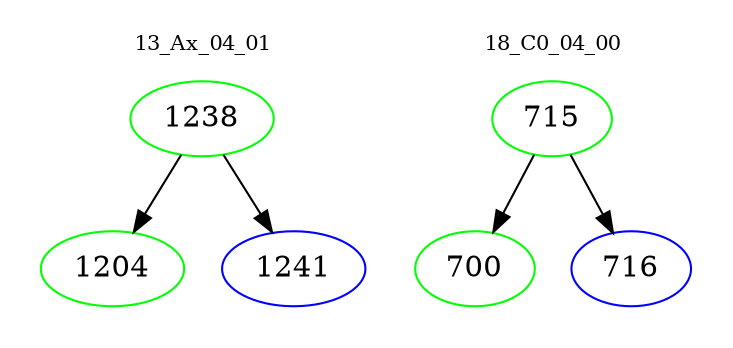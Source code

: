 digraph{
subgraph cluster_0 {
color = white
label = "13_Ax_04_01";
fontsize=10;
T0_1238 [label="1238", color="green"]
T0_1238 -> T0_1204 [color="black"]
T0_1204 [label="1204", color="green"]
T0_1238 -> T0_1241 [color="black"]
T0_1241 [label="1241", color="blue"]
}
subgraph cluster_1 {
color = white
label = "18_C0_04_00";
fontsize=10;
T1_715 [label="715", color="green"]
T1_715 -> T1_700 [color="black"]
T1_700 [label="700", color="green"]
T1_715 -> T1_716 [color="black"]
T1_716 [label="716", color="blue"]
}
}
